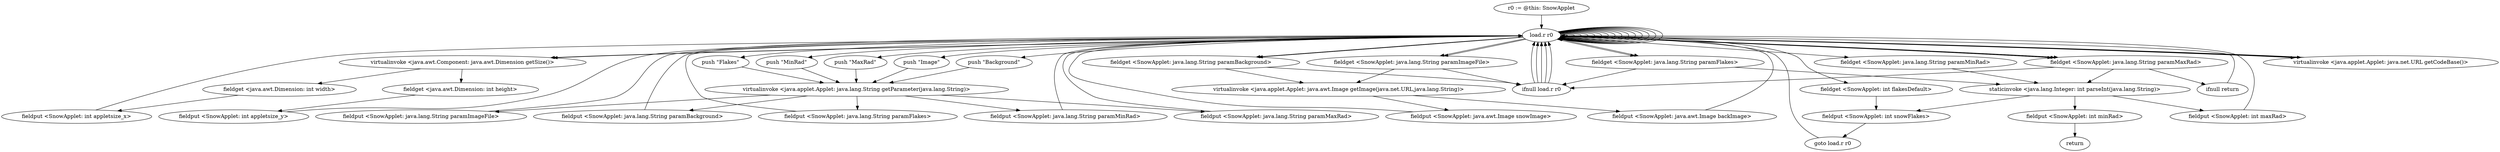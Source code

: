 digraph "" {
    "r0 := @this: SnowApplet"
    "load.r r0"
    "r0 := @this: SnowApplet"->"load.r r0";
    "load.r r0"->"load.r r0";
    "virtualinvoke <java.awt.Component: java.awt.Dimension getSize()>"
    "load.r r0"->"virtualinvoke <java.awt.Component: java.awt.Dimension getSize()>";
    "fieldget <java.awt.Dimension: int width>"
    "virtualinvoke <java.awt.Component: java.awt.Dimension getSize()>"->"fieldget <java.awt.Dimension: int width>";
    "fieldput <SnowApplet: int appletsize_x>"
    "fieldget <java.awt.Dimension: int width>"->"fieldput <SnowApplet: int appletsize_x>";
    "fieldput <SnowApplet: int appletsize_x>"->"load.r r0";
    "load.r r0"->"load.r r0";
    "load.r r0"->"virtualinvoke <java.awt.Component: java.awt.Dimension getSize()>";
    "fieldget <java.awt.Dimension: int height>"
    "virtualinvoke <java.awt.Component: java.awt.Dimension getSize()>"->"fieldget <java.awt.Dimension: int height>";
    "fieldput <SnowApplet: int appletsize_y>"
    "fieldget <java.awt.Dimension: int height>"->"fieldput <SnowApplet: int appletsize_y>";
    "fieldput <SnowApplet: int appletsize_y>"->"load.r r0";
    "load.r r0"->"load.r r0";
    "push \"Image\""
    "load.r r0"->"push \"Image\"";
    "virtualinvoke <java.applet.Applet: java.lang.String getParameter(java.lang.String)>"
    "push \"Image\""->"virtualinvoke <java.applet.Applet: java.lang.String getParameter(java.lang.String)>";
    "fieldput <SnowApplet: java.lang.String paramImageFile>"
    "virtualinvoke <java.applet.Applet: java.lang.String getParameter(java.lang.String)>"->"fieldput <SnowApplet: java.lang.String paramImageFile>";
    "fieldput <SnowApplet: java.lang.String paramImageFile>"->"load.r r0";
    "load.r r0"->"load.r r0";
    "push \"Background\""
    "load.r r0"->"push \"Background\"";
    "push \"Background\""->"virtualinvoke <java.applet.Applet: java.lang.String getParameter(java.lang.String)>";
    "fieldput <SnowApplet: java.lang.String paramBackground>"
    "virtualinvoke <java.applet.Applet: java.lang.String getParameter(java.lang.String)>"->"fieldput <SnowApplet: java.lang.String paramBackground>";
    "fieldput <SnowApplet: java.lang.String paramBackground>"->"load.r r0";
    "load.r r0"->"load.r r0";
    "push \"Flakes\""
    "load.r r0"->"push \"Flakes\"";
    "push \"Flakes\""->"virtualinvoke <java.applet.Applet: java.lang.String getParameter(java.lang.String)>";
    "fieldput <SnowApplet: java.lang.String paramFlakes>"
    "virtualinvoke <java.applet.Applet: java.lang.String getParameter(java.lang.String)>"->"fieldput <SnowApplet: java.lang.String paramFlakes>";
    "fieldput <SnowApplet: java.lang.String paramFlakes>"->"load.r r0";
    "load.r r0"->"load.r r0";
    "push \"MinRad\""
    "load.r r0"->"push \"MinRad\"";
    "push \"MinRad\""->"virtualinvoke <java.applet.Applet: java.lang.String getParameter(java.lang.String)>";
    "fieldput <SnowApplet: java.lang.String paramMinRad>"
    "virtualinvoke <java.applet.Applet: java.lang.String getParameter(java.lang.String)>"->"fieldput <SnowApplet: java.lang.String paramMinRad>";
    "fieldput <SnowApplet: java.lang.String paramMinRad>"->"load.r r0";
    "load.r r0"->"load.r r0";
    "push \"MaxRad\""
    "load.r r0"->"push \"MaxRad\"";
    "push \"MaxRad\""->"virtualinvoke <java.applet.Applet: java.lang.String getParameter(java.lang.String)>";
    "fieldput <SnowApplet: java.lang.String paramMaxRad>"
    "virtualinvoke <java.applet.Applet: java.lang.String getParameter(java.lang.String)>"->"fieldput <SnowApplet: java.lang.String paramMaxRad>";
    "fieldput <SnowApplet: java.lang.String paramMaxRad>"->"load.r r0";
    "fieldget <SnowApplet: java.lang.String paramImageFile>"
    "load.r r0"->"fieldget <SnowApplet: java.lang.String paramImageFile>";
    "ifnull load.r r0"
    "fieldget <SnowApplet: java.lang.String paramImageFile>"->"ifnull load.r r0";
    "ifnull load.r r0"->"load.r r0";
    "load.r r0"->"load.r r0";
    "load.r r0"->"load.r r0";
    "virtualinvoke <java.applet.Applet: java.net.URL getCodeBase()>"
    "load.r r0"->"virtualinvoke <java.applet.Applet: java.net.URL getCodeBase()>";
    "virtualinvoke <java.applet.Applet: java.net.URL getCodeBase()>"->"load.r r0";
    "load.r r0"->"fieldget <SnowApplet: java.lang.String paramImageFile>";
    "virtualinvoke <java.applet.Applet: java.awt.Image getImage(java.net.URL,java.lang.String)>"
    "fieldget <SnowApplet: java.lang.String paramImageFile>"->"virtualinvoke <java.applet.Applet: java.awt.Image getImage(java.net.URL,java.lang.String)>";
    "fieldput <SnowApplet: java.awt.Image snowImage>"
    "virtualinvoke <java.applet.Applet: java.awt.Image getImage(java.net.URL,java.lang.String)>"->"fieldput <SnowApplet: java.awt.Image snowImage>";
    "fieldput <SnowApplet: java.awt.Image snowImage>"->"load.r r0";
    "fieldget <SnowApplet: java.lang.String paramBackground>"
    "load.r r0"->"fieldget <SnowApplet: java.lang.String paramBackground>";
    "fieldget <SnowApplet: java.lang.String paramBackground>"->"ifnull load.r r0";
    "ifnull load.r r0"->"load.r r0";
    "load.r r0"->"load.r r0";
    "load.r r0"->"load.r r0";
    "load.r r0"->"virtualinvoke <java.applet.Applet: java.net.URL getCodeBase()>";
    "virtualinvoke <java.applet.Applet: java.net.URL getCodeBase()>"->"load.r r0";
    "load.r r0"->"fieldget <SnowApplet: java.lang.String paramBackground>";
    "fieldget <SnowApplet: java.lang.String paramBackground>"->"virtualinvoke <java.applet.Applet: java.awt.Image getImage(java.net.URL,java.lang.String)>";
    "fieldput <SnowApplet: java.awt.Image backImage>"
    "virtualinvoke <java.applet.Applet: java.awt.Image getImage(java.net.URL,java.lang.String)>"->"fieldput <SnowApplet: java.awt.Image backImage>";
    "fieldput <SnowApplet: java.awt.Image backImage>"->"load.r r0";
    "fieldget <SnowApplet: java.lang.String paramFlakes>"
    "load.r r0"->"fieldget <SnowApplet: java.lang.String paramFlakes>";
    "fieldget <SnowApplet: java.lang.String paramFlakes>"->"ifnull load.r r0";
    "ifnull load.r r0"->"load.r r0";
    "load.r r0"->"load.r r0";
    "load.r r0"->"fieldget <SnowApplet: java.lang.String paramFlakes>";
    "staticinvoke <java.lang.Integer: int parseInt(java.lang.String)>"
    "fieldget <SnowApplet: java.lang.String paramFlakes>"->"staticinvoke <java.lang.Integer: int parseInt(java.lang.String)>";
    "fieldput <SnowApplet: int snowFlakes>"
    "staticinvoke <java.lang.Integer: int parseInt(java.lang.String)>"->"fieldput <SnowApplet: int snowFlakes>";
    "goto load.r r0"
    "fieldput <SnowApplet: int snowFlakes>"->"goto load.r r0";
    "goto load.r r0"->"load.r r0";
    "fieldget <SnowApplet: java.lang.String paramMaxRad>"
    "load.r r0"->"fieldget <SnowApplet: java.lang.String paramMaxRad>";
    "fieldget <SnowApplet: java.lang.String paramMaxRad>"->"ifnull load.r r0";
    "ifnull load.r r0"->"load.r r0";
    "load.r r0"->"load.r r0";
    "load.r r0"->"fieldget <SnowApplet: java.lang.String paramMaxRad>";
    "fieldget <SnowApplet: java.lang.String paramMaxRad>"->"staticinvoke <java.lang.Integer: int parseInt(java.lang.String)>";
    "fieldput <SnowApplet: int maxRad>"
    "staticinvoke <java.lang.Integer: int parseInt(java.lang.String)>"->"fieldput <SnowApplet: int maxRad>";
    "fieldput <SnowApplet: int maxRad>"->"load.r r0";
    "load.r r0"->"fieldget <SnowApplet: java.lang.String paramMaxRad>";
    "ifnull return"
    "fieldget <SnowApplet: java.lang.String paramMaxRad>"->"ifnull return";
    "ifnull return"->"load.r r0";
    "load.r r0"->"load.r r0";
    "fieldget <SnowApplet: java.lang.String paramMinRad>"
    "load.r r0"->"fieldget <SnowApplet: java.lang.String paramMinRad>";
    "fieldget <SnowApplet: java.lang.String paramMinRad>"->"staticinvoke <java.lang.Integer: int parseInt(java.lang.String)>";
    "fieldput <SnowApplet: int minRad>"
    "staticinvoke <java.lang.Integer: int parseInt(java.lang.String)>"->"fieldput <SnowApplet: int minRad>";
    "return"
    "fieldput <SnowApplet: int minRad>"->"return";
    "ifnull load.r r0"->"load.r r0";
    "load.r r0"->"load.r r0";
    "fieldget <SnowApplet: int flakesDefault>"
    "load.r r0"->"fieldget <SnowApplet: int flakesDefault>";
    "fieldget <SnowApplet: int flakesDefault>"->"fieldput <SnowApplet: int snowFlakes>";
}
